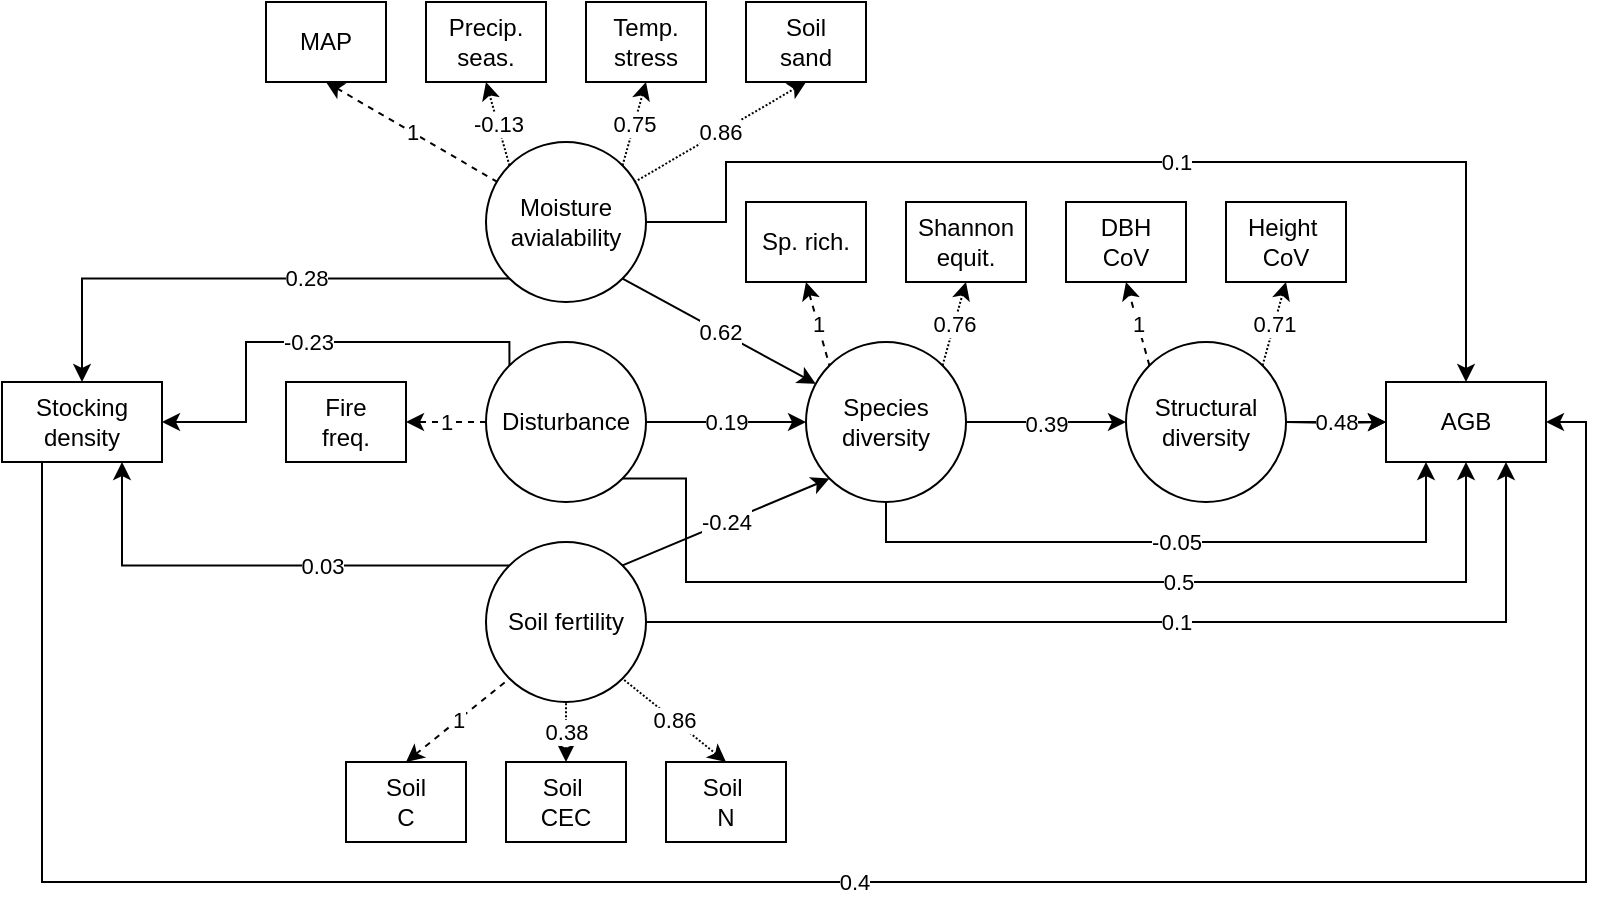 <mxfile version="13.0.1" type="device"><diagram id="HMuVH9YekFL5ABOdMRXL" name="Page-1"><mxGraphModel dx="1658" dy="1012" grid="1" gridSize="10" guides="1" tooltips="1" connect="1" arrows="1" fold="1" page="1" pageScale="1" pageWidth="827" pageHeight="1169" math="0" shadow="0"><root><mxCell id="0"/><mxCell id="1" parent="0"/><mxCell id="8k6hZSOgegGSs6KcSbuN-13" value="0.39" style="edgeStyle=orthogonalEdgeStyle;rounded=0;orthogonalLoop=1;jettySize=auto;html=1;fontStyle=0;exitX=1;exitY=0.5;exitDx=0;exitDy=0;" parent="1" source="8k6hZSOgegGSs6KcSbuN-20" edge="1"><mxGeometry relative="1" as="geometry"><mxPoint x="400" y="260" as="sourcePoint"/><mxPoint x="440" y="260" as="targetPoint"/></mxGeometry></mxCell><mxCell id="8k6hZSOgegGSs6KcSbuN-15" value="" style="edgeStyle=orthogonalEdgeStyle;rounded=0;orthogonalLoop=1;jettySize=auto;html=1;fontStyle=0" parent="1" target="8k6hZSOgegGSs6KcSbuN-17" edge="1"><mxGeometry relative="1" as="geometry"><mxPoint x="520" y="260" as="sourcePoint"/></mxGeometry></mxCell><mxCell id="8k6hZSOgegGSs6KcSbuN-17" value="AGB" style="rounded=1;whiteSpace=wrap;html=1;fontSize=12;glass=0;strokeWidth=1;shadow=0;arcSize=0;align=center;fontStyle=0" parent="1" vertex="1"><mxGeometry x="570" y="240" width="80" height="40" as="geometry"/></mxCell><mxCell id="NWm2IXiZUPqNxlRy-_zX-1" value="0.4" style="edgeStyle=orthogonalEdgeStyle;rounded=0;orthogonalLoop=1;jettySize=auto;html=1;entryX=1;entryY=0.5;entryDx=0;entryDy=0;exitX=0.25;exitY=1;exitDx=0;exitDy=0;" parent="1" source="8k6hZSOgegGSs6KcSbuN-19" target="8k6hZSOgegGSs6KcSbuN-17" edge="1"><mxGeometry relative="1" as="geometry"><Array as="points"><mxPoint x="-102" y="490"/><mxPoint x="670" y="490"/><mxPoint x="670" y="260"/></Array></mxGeometry></mxCell><mxCell id="8k6hZSOgegGSs6KcSbuN-19" value="Stocking density" style="rounded=1;whiteSpace=wrap;html=1;fontSize=12;glass=0;strokeWidth=1;shadow=0;arcSize=0;align=center;fontStyle=0" parent="1" vertex="1"><mxGeometry x="-122" y="240" width="80" height="40" as="geometry"/></mxCell><mxCell id="8k6hZSOgegGSs6KcSbuN-44" value="0.76" style="edgeStyle=none;rounded=0;orthogonalLoop=1;jettySize=auto;html=1;exitX=1;exitY=0;exitDx=0;exitDy=0;entryX=0.5;entryY=1;entryDx=0;entryDy=0;dashed=1;dashPattern=1 1;" parent="1" source="8k6hZSOgegGSs6KcSbuN-20" target="8k6hZSOgegGSs6KcSbuN-28" edge="1"><mxGeometry relative="1" as="geometry"/></mxCell><mxCell id="8k6hZSOgegGSs6KcSbuN-66" value="-0.05" style="edgeStyle=orthogonalEdgeStyle;rounded=0;orthogonalLoop=1;jettySize=auto;html=1;exitX=0.5;exitY=1;exitDx=0;exitDy=0;entryX=0.25;entryY=1;entryDx=0;entryDy=0;startArrow=none;startFill=0;endArrow=classic;endFill=1;" parent="1" source="8k6hZSOgegGSs6KcSbuN-20" target="8k6hZSOgegGSs6KcSbuN-17" edge="1"><mxGeometry relative="1" as="geometry"><Array as="points"><mxPoint x="320" y="320"/><mxPoint x="590" y="320"/></Array></mxGeometry></mxCell><mxCell id="8k6hZSOgegGSs6KcSbuN-20" value="Species&lt;br&gt;diversity" style="ellipse;whiteSpace=wrap;html=1;aspect=fixed;" parent="1" vertex="1"><mxGeometry x="280" y="220" width="80" height="80" as="geometry"/></mxCell><mxCell id="8k6hZSOgegGSs6KcSbuN-42" value="1" style="rounded=0;orthogonalLoop=1;jettySize=auto;html=1;exitX=0;exitY=0;exitDx=0;exitDy=0;entryX=0.5;entryY=1;entryDx=0;entryDy=0;dashed=1;" parent="1" source="8k6hZSOgegGSs6KcSbuN-21" target="8k6hZSOgegGSs6KcSbuN-30" edge="1"><mxGeometry relative="1" as="geometry"/></mxCell><mxCell id="8k6hZSOgegGSs6KcSbuN-43" value="0.71" style="rounded=0;orthogonalLoop=1;jettySize=auto;html=1;exitX=1;exitY=0;exitDx=0;exitDy=0;entryX=0.5;entryY=1;entryDx=0;entryDy=0;dashed=1;dashPattern=1 1;" parent="1" source="8k6hZSOgegGSs6KcSbuN-21" target="8k6hZSOgegGSs6KcSbuN-32" edge="1"><mxGeometry relative="1" as="geometry"/></mxCell><mxCell id="8k6hZSOgegGSs6KcSbuN-68" value="0.48" style="edgeStyle=orthogonalEdgeStyle;rounded=0;orthogonalLoop=1;jettySize=auto;html=1;startArrow=none;startFill=0;endArrow=classic;endFill=1;" parent="1" source="8k6hZSOgegGSs6KcSbuN-21" target="8k6hZSOgegGSs6KcSbuN-17" edge="1"><mxGeometry x="-0.024" relative="1" as="geometry"><mxPoint as="offset"/></mxGeometry></mxCell><mxCell id="8k6hZSOgegGSs6KcSbuN-21" value="Structural&lt;br&gt;diversity" style="ellipse;whiteSpace=wrap;html=1;aspect=fixed;" parent="1" vertex="1"><mxGeometry x="440" y="220" width="80" height="80" as="geometry"/></mxCell><mxCell id="8k6hZSOgegGSs6KcSbuN-47" value="-0.24" style="edgeStyle=none;rounded=0;orthogonalLoop=1;jettySize=auto;html=1;exitX=1;exitY=0;exitDx=0;exitDy=0;entryX=0;entryY=1;entryDx=0;entryDy=0;" parent="1" source="8k6hZSOgegGSs6KcSbuN-22" target="8k6hZSOgegGSs6KcSbuN-20" edge="1"><mxGeometry relative="1" as="geometry"/></mxCell><mxCell id="8k6hZSOgegGSs6KcSbuN-51" value="0.03" style="edgeStyle=orthogonalEdgeStyle;rounded=0;orthogonalLoop=1;jettySize=auto;html=1;entryX=0.75;entryY=1;entryDx=0;entryDy=0;exitX=0;exitY=0;exitDx=0;exitDy=0;" parent="1" source="8k6hZSOgegGSs6KcSbuN-22" target="8k6hZSOgegGSs6KcSbuN-19" edge="1"><mxGeometry x="-0.234" relative="1" as="geometry"><mxPoint as="offset"/></mxGeometry></mxCell><mxCell id="8k6hZSOgegGSs6KcSbuN-62" value="0.1" style="edgeStyle=orthogonalEdgeStyle;rounded=0;orthogonalLoop=1;jettySize=auto;html=1;entryX=0.75;entryY=1;entryDx=0;entryDy=0;startArrow=none;startFill=0;endArrow=classic;endFill=1;" parent="1" source="8k6hZSOgegGSs6KcSbuN-22" target="8k6hZSOgegGSs6KcSbuN-17" edge="1"><mxGeometry x="0.038" relative="1" as="geometry"><Array as="points"><mxPoint x="630" y="360"/></Array><mxPoint as="offset"/></mxGeometry></mxCell><mxCell id="8k6hZSOgegGSs6KcSbuN-22" value="Soil fertility" style="ellipse;whiteSpace=wrap;html=1;aspect=fixed;" parent="1" vertex="1"><mxGeometry x="120" y="320" width="80" height="80" as="geometry"/></mxCell><mxCell id="8k6hZSOgegGSs6KcSbuN-46" value="0.62" style="edgeStyle=none;rounded=0;orthogonalLoop=1;jettySize=auto;html=1;exitX=1;exitY=1;exitDx=0;exitDy=0;" parent="1" source="8k6hZSOgegGSs6KcSbuN-24" target="8k6hZSOgegGSs6KcSbuN-20" edge="1"><mxGeometry relative="1" as="geometry"/></mxCell><mxCell id="8k6hZSOgegGSs6KcSbuN-50" value="0.28" style="rounded=0;orthogonalLoop=1;jettySize=auto;html=1;entryX=0.5;entryY=0;entryDx=0;entryDy=0;exitX=0;exitY=1;exitDx=0;exitDy=0;edgeStyle=orthogonalEdgeStyle;" parent="1" source="8k6hZSOgegGSs6KcSbuN-24" target="8k6hZSOgegGSs6KcSbuN-19" edge="1"><mxGeometry x="-0.234" relative="1" as="geometry"><mxPoint as="offset"/></mxGeometry></mxCell><mxCell id="8k6hZSOgegGSs6KcSbuN-65" value="0.1" style="edgeStyle=orthogonalEdgeStyle;rounded=0;orthogonalLoop=1;jettySize=auto;html=1;exitX=1;exitY=0.5;exitDx=0;exitDy=0;startArrow=none;startFill=0;endArrow=classic;endFill=1;entryX=0.5;entryY=0;entryDx=0;entryDy=0;" parent="1" source="8k6hZSOgegGSs6KcSbuN-24" target="8k6hZSOgegGSs6KcSbuN-17" edge="1"><mxGeometry x="0.072" relative="1" as="geometry"><mxPoint x="260" y="140.0" as="targetPoint"/><Array as="points"><mxPoint x="240" y="160"/><mxPoint x="240" y="130"/><mxPoint x="610" y="130"/></Array><mxPoint as="offset"/></mxGeometry></mxCell><mxCell id="8k6hZSOgegGSs6KcSbuN-24" value="Moisture&lt;br&gt;avialability" style="ellipse;whiteSpace=wrap;html=1;aspect=fixed;" parent="1" vertex="1"><mxGeometry x="120" y="120" width="80" height="80" as="geometry"/></mxCell><mxCell id="8k6hZSOgegGSs6KcSbuN-45" value="0.19" style="edgeStyle=none;rounded=0;orthogonalLoop=1;jettySize=auto;html=1;" parent="1" source="8k6hZSOgegGSs6KcSbuN-23" target="8k6hZSOgegGSs6KcSbuN-20" edge="1"><mxGeometry relative="1" as="geometry"/></mxCell><mxCell id="8k6hZSOgegGSs6KcSbuN-49" value="-0.23" style="edgeStyle=orthogonalEdgeStyle;rounded=0;orthogonalLoop=1;jettySize=auto;html=1;exitX=0;exitY=0;exitDx=0;exitDy=0;" parent="1" source="8k6hZSOgegGSs6KcSbuN-23" edge="1"><mxGeometry relative="1" as="geometry"><mxPoint x="-42" y="260" as="targetPoint"/><Array as="points"><mxPoint x="132" y="220"/><mxPoint y="220"/><mxPoint y="260"/></Array></mxGeometry></mxCell><mxCell id="8k6hZSOgegGSs6KcSbuN-61" value="1" style="edgeStyle=orthogonalEdgeStyle;rounded=0;orthogonalLoop=1;jettySize=auto;html=1;startArrow=none;startFill=0;endArrow=classic;endFill=1;dashed=1;" parent="1" source="8k6hZSOgegGSs6KcSbuN-23" target="8k6hZSOgegGSs6KcSbuN-41" edge="1"><mxGeometry relative="1" as="geometry"/></mxCell><mxCell id="8k6hZSOgegGSs6KcSbuN-63" value="0.5" style="edgeStyle=orthogonalEdgeStyle;rounded=0;orthogonalLoop=1;jettySize=auto;html=1;exitX=1;exitY=1;exitDx=0;exitDy=0;entryX=0.5;entryY=1;entryDx=0;entryDy=0;startArrow=none;startFill=0;endArrow=classic;endFill=1;" parent="1" source="8k6hZSOgegGSs6KcSbuN-23" target="8k6hZSOgegGSs6KcSbuN-17" edge="1"><mxGeometry x="0.233" relative="1" as="geometry"><Array as="points"><mxPoint x="220" y="288"/><mxPoint x="220" y="340"/><mxPoint x="610" y="340"/></Array><mxPoint as="offset"/></mxGeometry></mxCell><mxCell id="8k6hZSOgegGSs6KcSbuN-23" value="Disturbance" style="ellipse;whiteSpace=wrap;html=1;aspect=fixed;" parent="1" vertex="1"><mxGeometry x="120" y="220" width="80" height="80" as="geometry"/></mxCell><mxCell id="8k6hZSOgegGSs6KcSbuN-26" value="1" style="rounded=0;orthogonalLoop=1;jettySize=auto;html=1;exitX=0.5;exitY=1;exitDx=0;exitDy=0;entryX=0;entryY=0;entryDx=0;entryDy=0;startArrow=classic;startFill=1;endArrow=none;endFill=0;dashed=1;" parent="1" source="8k6hZSOgegGSs6KcSbuN-27" target="8k6hZSOgegGSs6KcSbuN-20" edge="1"><mxGeometry relative="1" as="geometry"><mxPoint x="321.716" y="241.716" as="targetPoint"/></mxGeometry></mxCell><mxCell id="8k6hZSOgegGSs6KcSbuN-27" value="Sp. rich." style="rounded=1;whiteSpace=wrap;html=1;fontSize=12;glass=0;strokeWidth=1;shadow=0;arcSize=0;align=center;fontStyle=0" parent="1" vertex="1"><mxGeometry x="250" y="150" width="60" height="40" as="geometry"/></mxCell><mxCell id="8k6hZSOgegGSs6KcSbuN-28" value="Shannon equit." style="rounded=1;whiteSpace=wrap;html=1;fontSize=12;glass=0;strokeWidth=1;shadow=0;arcSize=0;align=center;fontStyle=0" parent="1" vertex="1"><mxGeometry x="330" y="150" width="60" height="40" as="geometry"/></mxCell><mxCell id="8k6hZSOgegGSs6KcSbuN-30" value="DBH &lt;br&gt;CoV" style="rounded=1;whiteSpace=wrap;html=1;fontSize=12;glass=0;strokeWidth=1;shadow=0;arcSize=0;align=center;fontStyle=0" parent="1" vertex="1"><mxGeometry x="410" y="150" width="60" height="40" as="geometry"/></mxCell><mxCell id="8k6hZSOgegGSs6KcSbuN-32" value="Height&amp;nbsp;&lt;br&gt;CoV" style="rounded=1;whiteSpace=wrap;html=1;fontSize=12;glass=0;strokeWidth=1;shadow=0;arcSize=0;align=center;fontStyle=0" parent="1" vertex="1"><mxGeometry x="490" y="150" width="60" height="40" as="geometry"/></mxCell><mxCell id="8k6hZSOgegGSs6KcSbuN-55" value="0.86" style="rounded=0;orthogonalLoop=1;jettySize=auto;html=1;exitX=0.5;exitY=1;exitDx=0;exitDy=0;dashed=1;dashPattern=1 1;startArrow=classic;startFill=1;endArrow=none;endFill=0;" parent="1" source="8k6hZSOgegGSs6KcSbuN-35" target="8k6hZSOgegGSs6KcSbuN-24" edge="1"><mxGeometry relative="1" as="geometry"/></mxCell><mxCell id="8k6hZSOgegGSs6KcSbuN-35" value="Soil&lt;br&gt;sand" style="rounded=1;whiteSpace=wrap;html=1;fontSize=12;glass=0;strokeWidth=1;shadow=0;arcSize=0;align=center;fontStyle=0" parent="1" vertex="1"><mxGeometry x="250" y="50" width="60" height="40" as="geometry"/></mxCell><mxCell id="8k6hZSOgegGSs6KcSbuN-56" value="0.75" style="rounded=0;orthogonalLoop=1;jettySize=auto;html=1;exitX=0.5;exitY=1;exitDx=0;exitDy=0;entryX=1;entryY=0;entryDx=0;entryDy=0;dashed=1;dashPattern=1 1;startArrow=classic;startFill=1;endArrow=none;endFill=0;" parent="1" source="8k6hZSOgegGSs6KcSbuN-36" target="8k6hZSOgegGSs6KcSbuN-24" edge="1"><mxGeometry relative="1" as="geometry"/></mxCell><mxCell id="8k6hZSOgegGSs6KcSbuN-36" value="Temp.&lt;br&gt;stress" style="rounded=1;whiteSpace=wrap;html=1;fontSize=12;glass=0;strokeWidth=1;shadow=0;arcSize=0;align=center;fontStyle=0" parent="1" vertex="1"><mxGeometry x="170" y="50" width="60" height="40" as="geometry"/></mxCell><mxCell id="8k6hZSOgegGSs6KcSbuN-57" value="-0.13" style="rounded=0;orthogonalLoop=1;jettySize=auto;html=1;exitX=0.5;exitY=1;exitDx=0;exitDy=0;entryX=0;entryY=0;entryDx=0;entryDy=0;dashed=1;dashPattern=1 1;startArrow=classic;startFill=1;endArrow=none;endFill=0;" parent="1" source="8k6hZSOgegGSs6KcSbuN-37" target="8k6hZSOgegGSs6KcSbuN-24" edge="1"><mxGeometry relative="1" as="geometry"/></mxCell><mxCell id="8k6hZSOgegGSs6KcSbuN-37" value="Precip.&lt;br&gt;seas." style="rounded=1;whiteSpace=wrap;html=1;fontSize=12;glass=0;strokeWidth=1;shadow=0;arcSize=0;align=center;fontStyle=0" parent="1" vertex="1"><mxGeometry x="90" y="50" width="60" height="40" as="geometry"/></mxCell><mxCell id="8k6hZSOgegGSs6KcSbuN-54" value="0.86" style="rounded=0;orthogonalLoop=1;jettySize=auto;html=1;exitX=0.5;exitY=0;exitDx=0;exitDy=0;entryX=1;entryY=1;entryDx=0;entryDy=0;dashed=1;dashPattern=1 1;startArrow=classic;startFill=1;endArrow=none;endFill=0;" parent="1" source="8k6hZSOgegGSs6KcSbuN-38" target="8k6hZSOgegGSs6KcSbuN-22" edge="1"><mxGeometry relative="1" as="geometry"/></mxCell><mxCell id="8k6hZSOgegGSs6KcSbuN-38" value="Soil&amp;nbsp;&lt;br&gt;N" style="rounded=1;whiteSpace=wrap;html=1;fontSize=12;glass=0;strokeWidth=1;shadow=0;arcSize=0;align=center;fontStyle=0" parent="1" vertex="1"><mxGeometry x="210" y="430" width="60" height="40" as="geometry"/></mxCell><mxCell id="8k6hZSOgegGSs6KcSbuN-53" value="0.38" style="rounded=0;orthogonalLoop=1;jettySize=auto;html=1;exitX=0.5;exitY=0;exitDx=0;exitDy=0;entryX=0.5;entryY=1;entryDx=0;entryDy=0;dashed=1;dashPattern=1 1;startArrow=classic;startFill=1;endArrow=none;endFill=0;" parent="1" source="8k6hZSOgegGSs6KcSbuN-39" target="8k6hZSOgegGSs6KcSbuN-22" edge="1"><mxGeometry relative="1" as="geometry"/></mxCell><mxCell id="8k6hZSOgegGSs6KcSbuN-39" value="Soil&amp;nbsp;&lt;br&gt;CEC" style="rounded=1;whiteSpace=wrap;html=1;fontSize=12;glass=0;strokeWidth=1;shadow=0;arcSize=0;align=center;fontStyle=0" parent="1" vertex="1"><mxGeometry x="130" y="430" width="60" height="40" as="geometry"/></mxCell><mxCell id="8k6hZSOgegGSs6KcSbuN-52" value="1" style="rounded=0;orthogonalLoop=1;jettySize=auto;html=1;exitX=0.5;exitY=0;exitDx=0;exitDy=0;entryX=0;entryY=1;entryDx=0;entryDy=0;dashed=1;startArrow=classic;startFill=1;endArrow=none;endFill=0;" parent="1" source="8k6hZSOgegGSs6KcSbuN-40" target="8k6hZSOgegGSs6KcSbuN-22" edge="1"><mxGeometry relative="1" as="geometry"/></mxCell><mxCell id="8k6hZSOgegGSs6KcSbuN-40" value="Soil&lt;br&gt;C" style="rounded=1;whiteSpace=wrap;html=1;fontSize=12;glass=0;strokeWidth=1;shadow=0;arcSize=0;align=center;fontStyle=0" parent="1" vertex="1"><mxGeometry x="50" y="430" width="60" height="40" as="geometry"/></mxCell><mxCell id="8k6hZSOgegGSs6KcSbuN-41" value="Fire&lt;br&gt;freq." style="rounded=1;whiteSpace=wrap;html=1;fontSize=12;glass=0;strokeWidth=1;shadow=0;arcSize=0;align=center;fontStyle=0" parent="1" vertex="1"><mxGeometry x="20" y="240" width="60" height="40" as="geometry"/></mxCell><mxCell id="8k6hZSOgegGSs6KcSbuN-59" value="1" style="rounded=0;orthogonalLoop=1;jettySize=auto;html=1;exitX=0.5;exitY=1;exitDx=0;exitDy=0;startArrow=classic;startFill=1;endArrow=none;endFill=0;dashed=1;" parent="1" source="8k6hZSOgegGSs6KcSbuN-48" target="8k6hZSOgegGSs6KcSbuN-24" edge="1"><mxGeometry relative="1" as="geometry"/></mxCell><mxCell id="8k6hZSOgegGSs6KcSbuN-48" value="MAP" style="rounded=1;whiteSpace=wrap;html=1;fontSize=12;glass=0;strokeWidth=1;shadow=0;arcSize=0;align=center;fontStyle=0" parent="1" vertex="1"><mxGeometry x="10" y="50" width="60" height="40" as="geometry"/></mxCell></root></mxGraphModel></diagram></mxfile>
